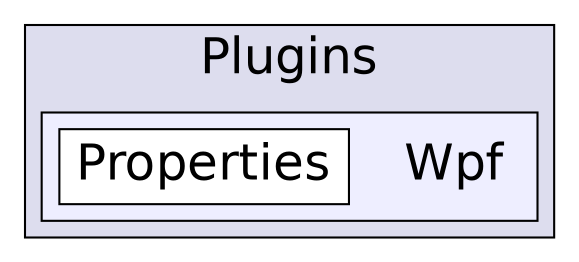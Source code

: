 digraph "C:/Users/nathanael/Documents/resizer/Plugins/Wpf" {
  compound=true
  node [ fontsize="24", fontname="Helvetica"];
  edge [ labelfontsize="24", labelfontname="Helvetica"];
  subgraph clusterdir_0b4eaef40a1fe20bedafe9e8e719ce66 {
    graph [ bgcolor="#ddddee", pencolor="black", label="Plugins" fontname="Helvetica", fontsize="24", URL="dir_0b4eaef40a1fe20bedafe9e8e719ce66.html"]
  subgraph clusterdir_12f3188d801996cbd80ec9e0ce3c3432 {
    graph [ bgcolor="#eeeeff", pencolor="black", label="" URL="dir_12f3188d801996cbd80ec9e0ce3c3432.html"];
    dir_12f3188d801996cbd80ec9e0ce3c3432 [shape=plaintext label="Wpf"];
    dir_6c0ca62a9c4ee4575630acc72f859788 [shape=box label="Properties" color="black" fillcolor="white" style="filled" URL="dir_6c0ca62a9c4ee4575630acc72f859788.html"];
  }
  }
}
